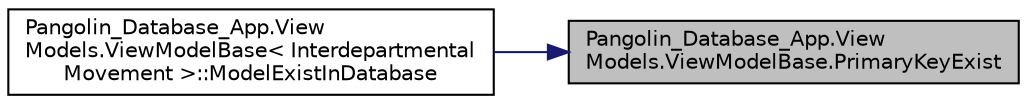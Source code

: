 digraph "Pangolin_Database_App.ViewModels.ViewModelBase.PrimaryKeyExist"
{
 // LATEX_PDF_SIZE
  edge [fontname="Helvetica",fontsize="10",labelfontname="Helvetica",labelfontsize="10"];
  node [fontname="Helvetica",fontsize="10",shape=record];
  rankdir="RL";
  Node1 [label="Pangolin_Database_App.View\lModels.ViewModelBase.PrimaryKeyExist",height=0.2,width=0.4,color="black", fillcolor="grey75", style="filled", fontcolor="black",tooltip="searches in the dbset if the primary key exists"];
  Node1 -> Node2 [dir="back",color="midnightblue",fontsize="10",style="solid"];
  Node2 [label="Pangolin_Database_App.View\lModels.ViewModelBase\< Interdepartmental\lMovement \>::ModelExistInDatabase",height=0.2,width=0.4,color="black", fillcolor="white", style="filled",URL="$class_pangolin___database___app_1_1_view_models_1_1_view_model_base.html#aaedc1c94293f3f6ec676aea7a7b2cde9",tooltip="Checks if the selected model exist in database"];
}

